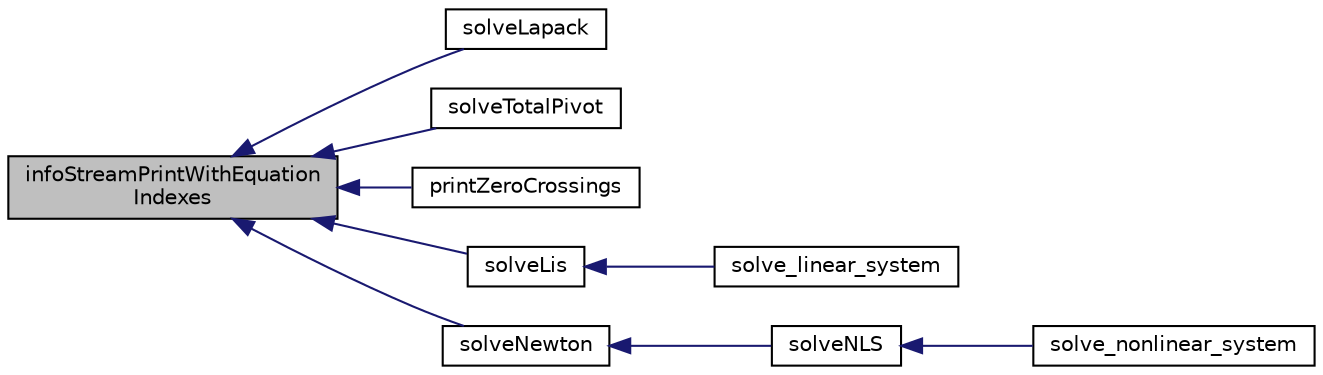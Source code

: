 digraph "infoStreamPrintWithEquationIndexes"
{
  edge [fontname="Helvetica",fontsize="10",labelfontname="Helvetica",labelfontsize="10"];
  node [fontname="Helvetica",fontsize="10",shape=record];
  rankdir="LR";
  Node115 [label="infoStreamPrintWithEquation\lIndexes",height=0.2,width=0.4,color="black", fillcolor="grey75", style="filled", fontcolor="black"];
  Node115 -> Node116 [dir="back",color="midnightblue",fontsize="10",style="solid",fontname="Helvetica"];
  Node116 [label="solveLapack",height=0.2,width=0.4,color="black", fillcolor="white", style="filled",URL="$dc/d20/_simulation_runtime_2c_2simulation_2solver_2linear_solver_lapack_8h.html#a92fecb682b4cff9f1a94d67186db2e46"];
  Node115 -> Node117 [dir="back",color="midnightblue",fontsize="10",style="solid",fontname="Helvetica"];
  Node117 [label="solveTotalPivot",height=0.2,width=0.4,color="black", fillcolor="white", style="filled",URL="$d4/d20/_simulation_runtime_2c_2simulation_2solver_2linear_solver_total_pivot_8h.html#a2537b7e54ce430e465bfb3922de90894"];
  Node115 -> Node118 [dir="back",color="midnightblue",fontsize="10",style="solid",fontname="Helvetica"];
  Node118 [label="printZeroCrossings",height=0.2,width=0.4,color="black", fillcolor="white", style="filled",URL="$d3/dfb/_simulation_runtime_2c_2simulation_2solver_2model__help_8h.html#a368cdc3490f563461f72bc5be2baedd9"];
  Node115 -> Node119 [dir="back",color="midnightblue",fontsize="10",style="solid",fontname="Helvetica"];
  Node119 [label="solveLis",height=0.2,width=0.4,color="black", fillcolor="white", style="filled",URL="$d6/d87/linear_solver_lis_8h.html#adbbed990fa55c714d2091ffbdbe9392e"];
  Node119 -> Node120 [dir="back",color="midnightblue",fontsize="10",style="solid",fontname="Helvetica"];
  Node120 [label="solve_linear_system",height=0.2,width=0.4,color="black", fillcolor="white", style="filled",URL="$d8/da5/_simulation_runtime_2c_2simulation_2solver_2linear_system_8h.html#ad4068655fb73b0f365148e0cf5200bd6"];
  Node115 -> Node121 [dir="back",color="midnightblue",fontsize="10",style="solid",fontname="Helvetica"];
  Node121 [label="solveNewton",height=0.2,width=0.4,color="black", fillcolor="white", style="filled",URL="$d4/de2/nonlinear_solver_newton_8h.html#a38ba64dd08361053b03a65265601066a"];
  Node121 -> Node122 [dir="back",color="midnightblue",fontsize="10",style="solid",fontname="Helvetica"];
  Node122 [label="solveNLS",height=0.2,width=0.4,color="black", fillcolor="white", style="filled",URL="$dd/d6c/build_2include_2omc_2c_2simulation_2solver_2nonlinear_system_8c.html#adbab09aaddf4cae686163982ee1baa72"];
  Node122 -> Node123 [dir="back",color="midnightblue",fontsize="10",style="solid",fontname="Helvetica"];
  Node123 [label="solve_nonlinear_system",height=0.2,width=0.4,color="black", fillcolor="white", style="filled",URL="$d0/d38/_simulation_runtime_2c_2simulation_2solver_2nonlinear_system_8h.html#ab0dab4c5c0a1140a09eb29e0c593070c"];
}
